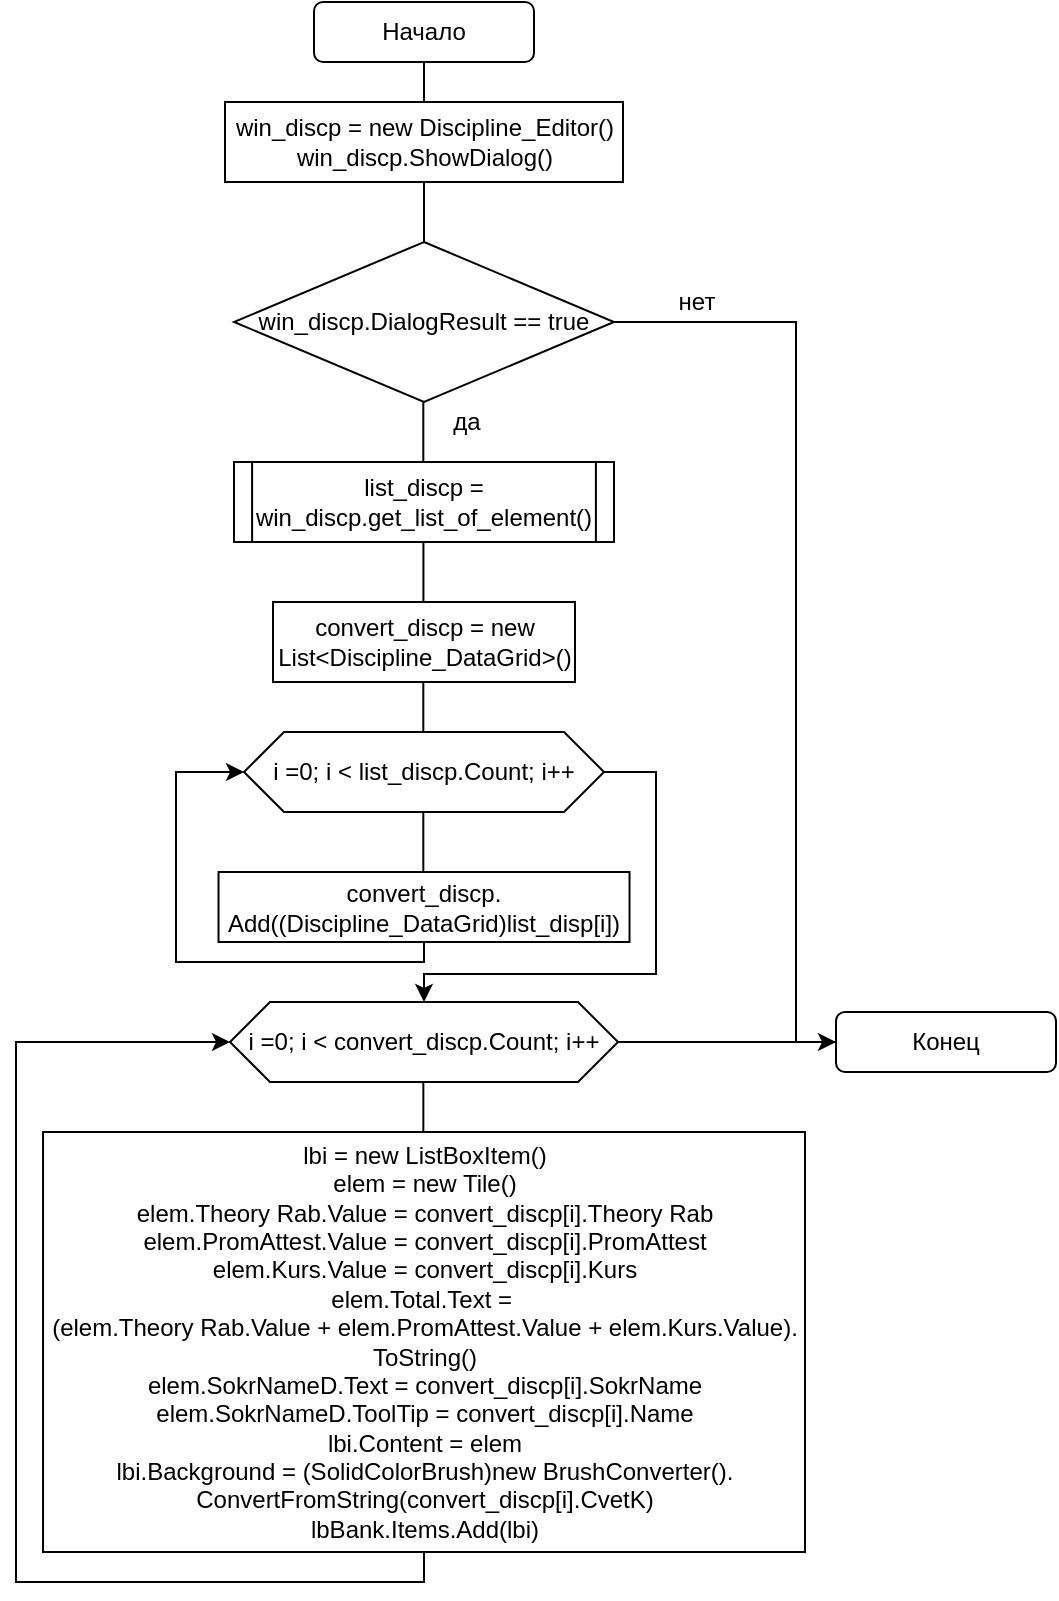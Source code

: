 <mxfile version="17.4.2" type="device"><diagram id="C5RBs43oDa-KdzZeNtuy" name="Page-1"><mxGraphModel dx="1038" dy="660" grid="1" gridSize="10" guides="1" tooltips="1" connect="1" arrows="1" fold="1" page="1" pageScale="1" pageWidth="827" pageHeight="1169" math="0" shadow="0"><root><mxCell id="WIyWlLk6GJQsqaUBKTNV-0"/><mxCell id="WIyWlLk6GJQsqaUBKTNV-1" parent="WIyWlLk6GJQsqaUBKTNV-0"/><mxCell id="MFGrxTpS7hN7G7roA40E-0" value="Начало" style="rounded=1;whiteSpace=wrap;html=1;" parent="WIyWlLk6GJQsqaUBKTNV-1" vertex="1"><mxGeometry x="369" y="180" width="110" height="30" as="geometry"/></mxCell><mxCell id="MFGrxTpS7hN7G7roA40E-2" value="" style="endArrow=none;html=1;rounded=0;entryX=0.5;entryY=1;entryDx=0;entryDy=0;" parent="WIyWlLk6GJQsqaUBKTNV-1" target="MFGrxTpS7hN7G7roA40E-0" edge="1"><mxGeometry width="50" height="50" relative="1" as="geometry"><mxPoint x="424" y="230" as="sourcePoint"/><mxPoint x="450" y="310" as="targetPoint"/></mxGeometry></mxCell><mxCell id="MFGrxTpS7hN7G7roA40E-3" value="win_discp = new Discipline_Editor()&lt;br&gt;win_discp.ShowDialog()" style="rounded=0;whiteSpace=wrap;html=1;" parent="WIyWlLk6GJQsqaUBKTNV-1" vertex="1"><mxGeometry x="324.5" y="230" width="199" height="40" as="geometry"/></mxCell><mxCell id="MFGrxTpS7hN7G7roA40E-5" value="" style="endArrow=none;html=1;rounded=0;entryX=0.5;entryY=1;entryDx=0;entryDy=0;" parent="WIyWlLk6GJQsqaUBKTNV-1" edge="1"><mxGeometry width="50" height="50" relative="1" as="geometry"><mxPoint x="424" y="300" as="sourcePoint"/><mxPoint x="424" y="270" as="targetPoint"/></mxGeometry></mxCell><mxCell id="MFGrxTpS7hN7G7roA40E-6" value="win_discp.DialogResult == true" style="rhombus;whiteSpace=wrap;html=1;" parent="WIyWlLk6GJQsqaUBKTNV-1" vertex="1"><mxGeometry x="329" y="300" width="190" height="80" as="geometry"/></mxCell><mxCell id="MFGrxTpS7hN7G7roA40E-7" value="" style="endArrow=none;html=1;rounded=0;entryX=0.5;entryY=1;entryDx=0;entryDy=0;" parent="WIyWlLk6GJQsqaUBKTNV-1" edge="1"><mxGeometry width="50" height="50" relative="1" as="geometry"><mxPoint x="423.66" y="410" as="sourcePoint"/><mxPoint x="423.66" y="380" as="targetPoint"/></mxGeometry></mxCell><mxCell id="MFGrxTpS7hN7G7roA40E-19" value="" style="group" parent="WIyWlLk6GJQsqaUBKTNV-1" vertex="1" connectable="0"><mxGeometry x="329" y="410" width="190" height="40" as="geometry"/></mxCell><mxCell id="MFGrxTpS7hN7G7roA40E-10" value="&lt;span&gt;list_discp = win_discp.get_list_of_element()&lt;/span&gt;" style="rounded=0;whiteSpace=wrap;html=1;" parent="MFGrxTpS7hN7G7roA40E-19" vertex="1"><mxGeometry width="190" height="40" as="geometry"/></mxCell><mxCell id="MFGrxTpS7hN7G7roA40E-17" value="" style="endArrow=none;html=1;rounded=0;" parent="MFGrxTpS7hN7G7roA40E-19" edge="1"><mxGeometry width="50" height="50" relative="1" as="geometry"><mxPoint x="9.048" y="40" as="sourcePoint"/><mxPoint x="9.048" as="targetPoint"/></mxGeometry></mxCell><mxCell id="MFGrxTpS7hN7G7roA40E-18" value="" style="endArrow=none;html=1;rounded=0;" parent="MFGrxTpS7hN7G7roA40E-19" edge="1"><mxGeometry width="50" height="50" relative="1" as="geometry"><mxPoint x="180.952" y="40" as="sourcePoint"/><mxPoint x="180.952" as="targetPoint"/></mxGeometry></mxCell><mxCell id="MFGrxTpS7hN7G7roA40E-20" value="" style="endArrow=none;html=1;rounded=0;entryX=0.5;entryY=1;entryDx=0;entryDy=0;" parent="WIyWlLk6GJQsqaUBKTNV-1" edge="1"><mxGeometry width="50" height="50" relative="1" as="geometry"><mxPoint x="423.71" y="480" as="sourcePoint"/><mxPoint x="423.71" y="450" as="targetPoint"/></mxGeometry></mxCell><mxCell id="MFGrxTpS7hN7G7roA40E-21" value="convert_discp = new List&amp;lt;Discipline_DataGrid&amp;gt;()" style="rounded=0;whiteSpace=wrap;html=1;" parent="WIyWlLk6GJQsqaUBKTNV-1" vertex="1"><mxGeometry x="348.5" y="480" width="151" height="40" as="geometry"/></mxCell><mxCell id="MFGrxTpS7hN7G7roA40E-23" value="" style="endArrow=none;html=1;rounded=0;entryX=0.5;entryY=1;entryDx=0;entryDy=0;" parent="WIyWlLk6GJQsqaUBKTNV-1" edge="1"><mxGeometry width="50" height="50" relative="1" as="geometry"><mxPoint x="423.66" y="550" as="sourcePoint"/><mxPoint x="423.66" y="520" as="targetPoint"/></mxGeometry></mxCell><mxCell id="MFGrxTpS7hN7G7roA40E-28" value="convert_discp.&lt;br&gt;Add((Discipline_DataGrid)list_disp[i])" style="rounded=0;whiteSpace=wrap;html=1;" parent="WIyWlLk6GJQsqaUBKTNV-1" vertex="1"><mxGeometry x="321.26" y="615" width="205.5" height="35" as="geometry"/></mxCell><mxCell id="MFGrxTpS7hN7G7roA40E-29" value="" style="endArrow=none;html=1;rounded=0;entryX=0.5;entryY=1;entryDx=0;entryDy=0;" parent="WIyWlLk6GJQsqaUBKTNV-1" edge="1"><mxGeometry width="50" height="50" relative="1" as="geometry"><mxPoint x="423.66" y="615" as="sourcePoint"/><mxPoint x="423.66" y="585" as="targetPoint"/></mxGeometry></mxCell><mxCell id="MFGrxTpS7hN7G7roA40E-30" value="" style="endArrow=none;html=1;rounded=0;exitX=0;exitY=0.5;exitDx=0;exitDy=0;startArrow=classic;startFill=1;" parent="WIyWlLk6GJQsqaUBKTNV-1" source="KHnE6TULoRk9-KVNKDm6-0" edge="1"><mxGeometry width="50" height="50" relative="1" as="geometry"><mxPoint x="280" y="670" as="sourcePoint"/><mxPoint x="424" y="650" as="targetPoint"/><Array as="points"><mxPoint x="300" y="565"/><mxPoint x="300" y="660"/><mxPoint x="424" y="660"/></Array></mxGeometry></mxCell><mxCell id="MFGrxTpS7hN7G7roA40E-31" value="" style="endArrow=none;html=1;rounded=0;entryX=0.5;entryY=1;entryDx=0;entryDy=0;" parent="WIyWlLk6GJQsqaUBKTNV-1" edge="1"><mxGeometry width="50" height="50" relative="1" as="geometry"><mxPoint x="423.67" y="745" as="sourcePoint"/><mxPoint x="423.67" y="715" as="targetPoint"/></mxGeometry></mxCell><mxCell id="MFGrxTpS7hN7G7roA40E-35" value="&lt;div&gt;&lt;div&gt;lbi = new ListBoxItem()&lt;/div&gt;&lt;div&gt;elem = new Tile()&lt;/div&gt;&lt;/div&gt;&lt;div&gt;elem.Theory Rab.Value = convert_discp[i].Theory Rab&lt;/div&gt;&lt;div&gt;elem.PromAttest.Value = convert_discp[i].PromAttest&lt;/div&gt;&lt;div&gt;elem.Kurs.Value = convert_discp[i].Kurs&lt;/div&gt;&lt;div&gt;elem.Total.Text =&amp;nbsp;&lt;/div&gt;&lt;div&gt;(elem.Theory Rab.Value + elem.PromAttest.Value + elem.Kurs.Value).&lt;/div&gt;&lt;div&gt;ToString()&lt;/div&gt;&lt;div&gt;elem.SokrNameD.Text =&amp;nbsp;&lt;span&gt;convert_discp[i].SokrName&lt;/span&gt;&lt;/div&gt;&lt;div&gt;elem.SokrNameD.ToolTip =&amp;nbsp;&lt;span&gt;convert_discp[i].Name&lt;/span&gt;&lt;/div&gt;&lt;div&gt;lbi.Content = elem&lt;/div&gt;&lt;div&gt;lbi.Background =&amp;nbsp;&lt;span&gt;(SolidColorBrush)new BrushConverter().&lt;/span&gt;&lt;/div&gt;&lt;div&gt;ConvertFromString(convert_discp[i].CvetK)&lt;/div&gt;&lt;div&gt;lbBank.Items.Add(lbi)&lt;/div&gt;" style="rounded=0;whiteSpace=wrap;html=1;strokeWidth=1;" parent="WIyWlLk6GJQsqaUBKTNV-1" vertex="1"><mxGeometry x="233.51" y="745" width="380.99" height="210" as="geometry"/></mxCell><mxCell id="MFGrxTpS7hN7G7roA40E-37" value="Конец" style="rounded=1;whiteSpace=wrap;html=1;" parent="WIyWlLk6GJQsqaUBKTNV-1" vertex="1"><mxGeometry x="630" y="685" width="110" height="30" as="geometry"/></mxCell><mxCell id="MFGrxTpS7hN7G7roA40E-38" value="" style="endArrow=classic;html=1;rounded=0;exitX=1;exitY=0.5;exitDx=0;exitDy=0;" parent="WIyWlLk6GJQsqaUBKTNV-1" source="MFGrxTpS7hN7G7roA40E-6" edge="1"><mxGeometry width="50" height="50" relative="1" as="geometry"><mxPoint x="519" y="350" as="sourcePoint"/><mxPoint x="630" y="700" as="targetPoint"/><Array as="points"><mxPoint x="610" y="340"/><mxPoint x="610" y="700"/></Array></mxGeometry></mxCell><mxCell id="KHnE6TULoRk9-KVNKDm6-0" value="&lt;span&gt;i =0; i &amp;lt; list_discp.Count; i++&lt;/span&gt;" style="shape=hexagon;perimeter=hexagonPerimeter2;whiteSpace=wrap;html=1;fixedSize=1;" parent="WIyWlLk6GJQsqaUBKTNV-1" vertex="1"><mxGeometry x="334.01" y="545" width="180" height="40" as="geometry"/></mxCell><mxCell id="KHnE6TULoRk9-KVNKDm6-1" value="i =0; i &amp;lt; convert_discp.Count; i++" style="shape=hexagon;perimeter=hexagonPerimeter2;whiteSpace=wrap;html=1;fixedSize=1;" parent="WIyWlLk6GJQsqaUBKTNV-1" vertex="1"><mxGeometry x="327" y="680" width="194.01" height="40" as="geometry"/></mxCell><mxCell id="KHnE6TULoRk9-KVNKDm6-2" value="" style="endArrow=none;html=1;rounded=0;exitX=0.5;exitY=0;exitDx=0;exitDy=0;startArrow=classic;startFill=1;entryX=1;entryY=0.5;entryDx=0;entryDy=0;" parent="WIyWlLk6GJQsqaUBKTNV-1" source="KHnE6TULoRk9-KVNKDm6-1" target="KHnE6TULoRk9-KVNKDm6-0" edge="1"><mxGeometry width="50" height="50" relative="1" as="geometry"><mxPoint x="424.01" y="676" as="sourcePoint"/><mxPoint x="514.01" y="561" as="targetPoint"/><Array as="points"><mxPoint x="424" y="666"/><mxPoint x="540" y="666"/><mxPoint x="540" y="565"/></Array></mxGeometry></mxCell><mxCell id="KHnE6TULoRk9-KVNKDm6-3" value="" style="endArrow=none;html=1;rounded=0;entryX=1;entryY=0.5;entryDx=0;entryDy=0;" parent="WIyWlLk6GJQsqaUBKTNV-1" target="KHnE6TULoRk9-KVNKDm6-1" edge="1"><mxGeometry width="50" height="50" relative="1" as="geometry"><mxPoint x="630" y="700" as="sourcePoint"/><mxPoint x="433.67" y="725" as="targetPoint"/></mxGeometry></mxCell><mxCell id="KHnE6TULoRk9-KVNKDm6-4" value="" style="endArrow=none;html=1;rounded=0;exitX=0;exitY=0.5;exitDx=0;exitDy=0;startArrow=classic;startFill=1;entryX=0.5;entryY=1;entryDx=0;entryDy=0;" parent="WIyWlLk6GJQsqaUBKTNV-1" source="KHnE6TULoRk9-KVNKDm6-1" target="MFGrxTpS7hN7G7roA40E-35" edge="1"><mxGeometry width="50" height="50" relative="1" as="geometry"><mxPoint x="174.01" y="940" as="sourcePoint"/><mxPoint x="264" y="1025" as="targetPoint"/><Array as="points"><mxPoint x="220" y="700"/><mxPoint x="220" y="920"/><mxPoint x="220" y="970"/><mxPoint x="424" y="970"/></Array></mxGeometry></mxCell><mxCell id="KHnE6TULoRk9-KVNKDm6-5" value="нет" style="text;html=1;align=center;verticalAlign=middle;resizable=0;points=[];autosize=1;strokeColor=none;fillColor=none;" parent="WIyWlLk6GJQsqaUBKTNV-1" vertex="1"><mxGeometry x="545" y="320" width="30" height="20" as="geometry"/></mxCell><mxCell id="KHnE6TULoRk9-KVNKDm6-6" value="да" style="text;html=1;align=center;verticalAlign=middle;resizable=0;points=[];autosize=1;strokeColor=none;fillColor=none;" parent="WIyWlLk6GJQsqaUBKTNV-1" vertex="1"><mxGeometry x="430" y="380" width="30" height="20" as="geometry"/></mxCell></root></mxGraphModel></diagram></mxfile>